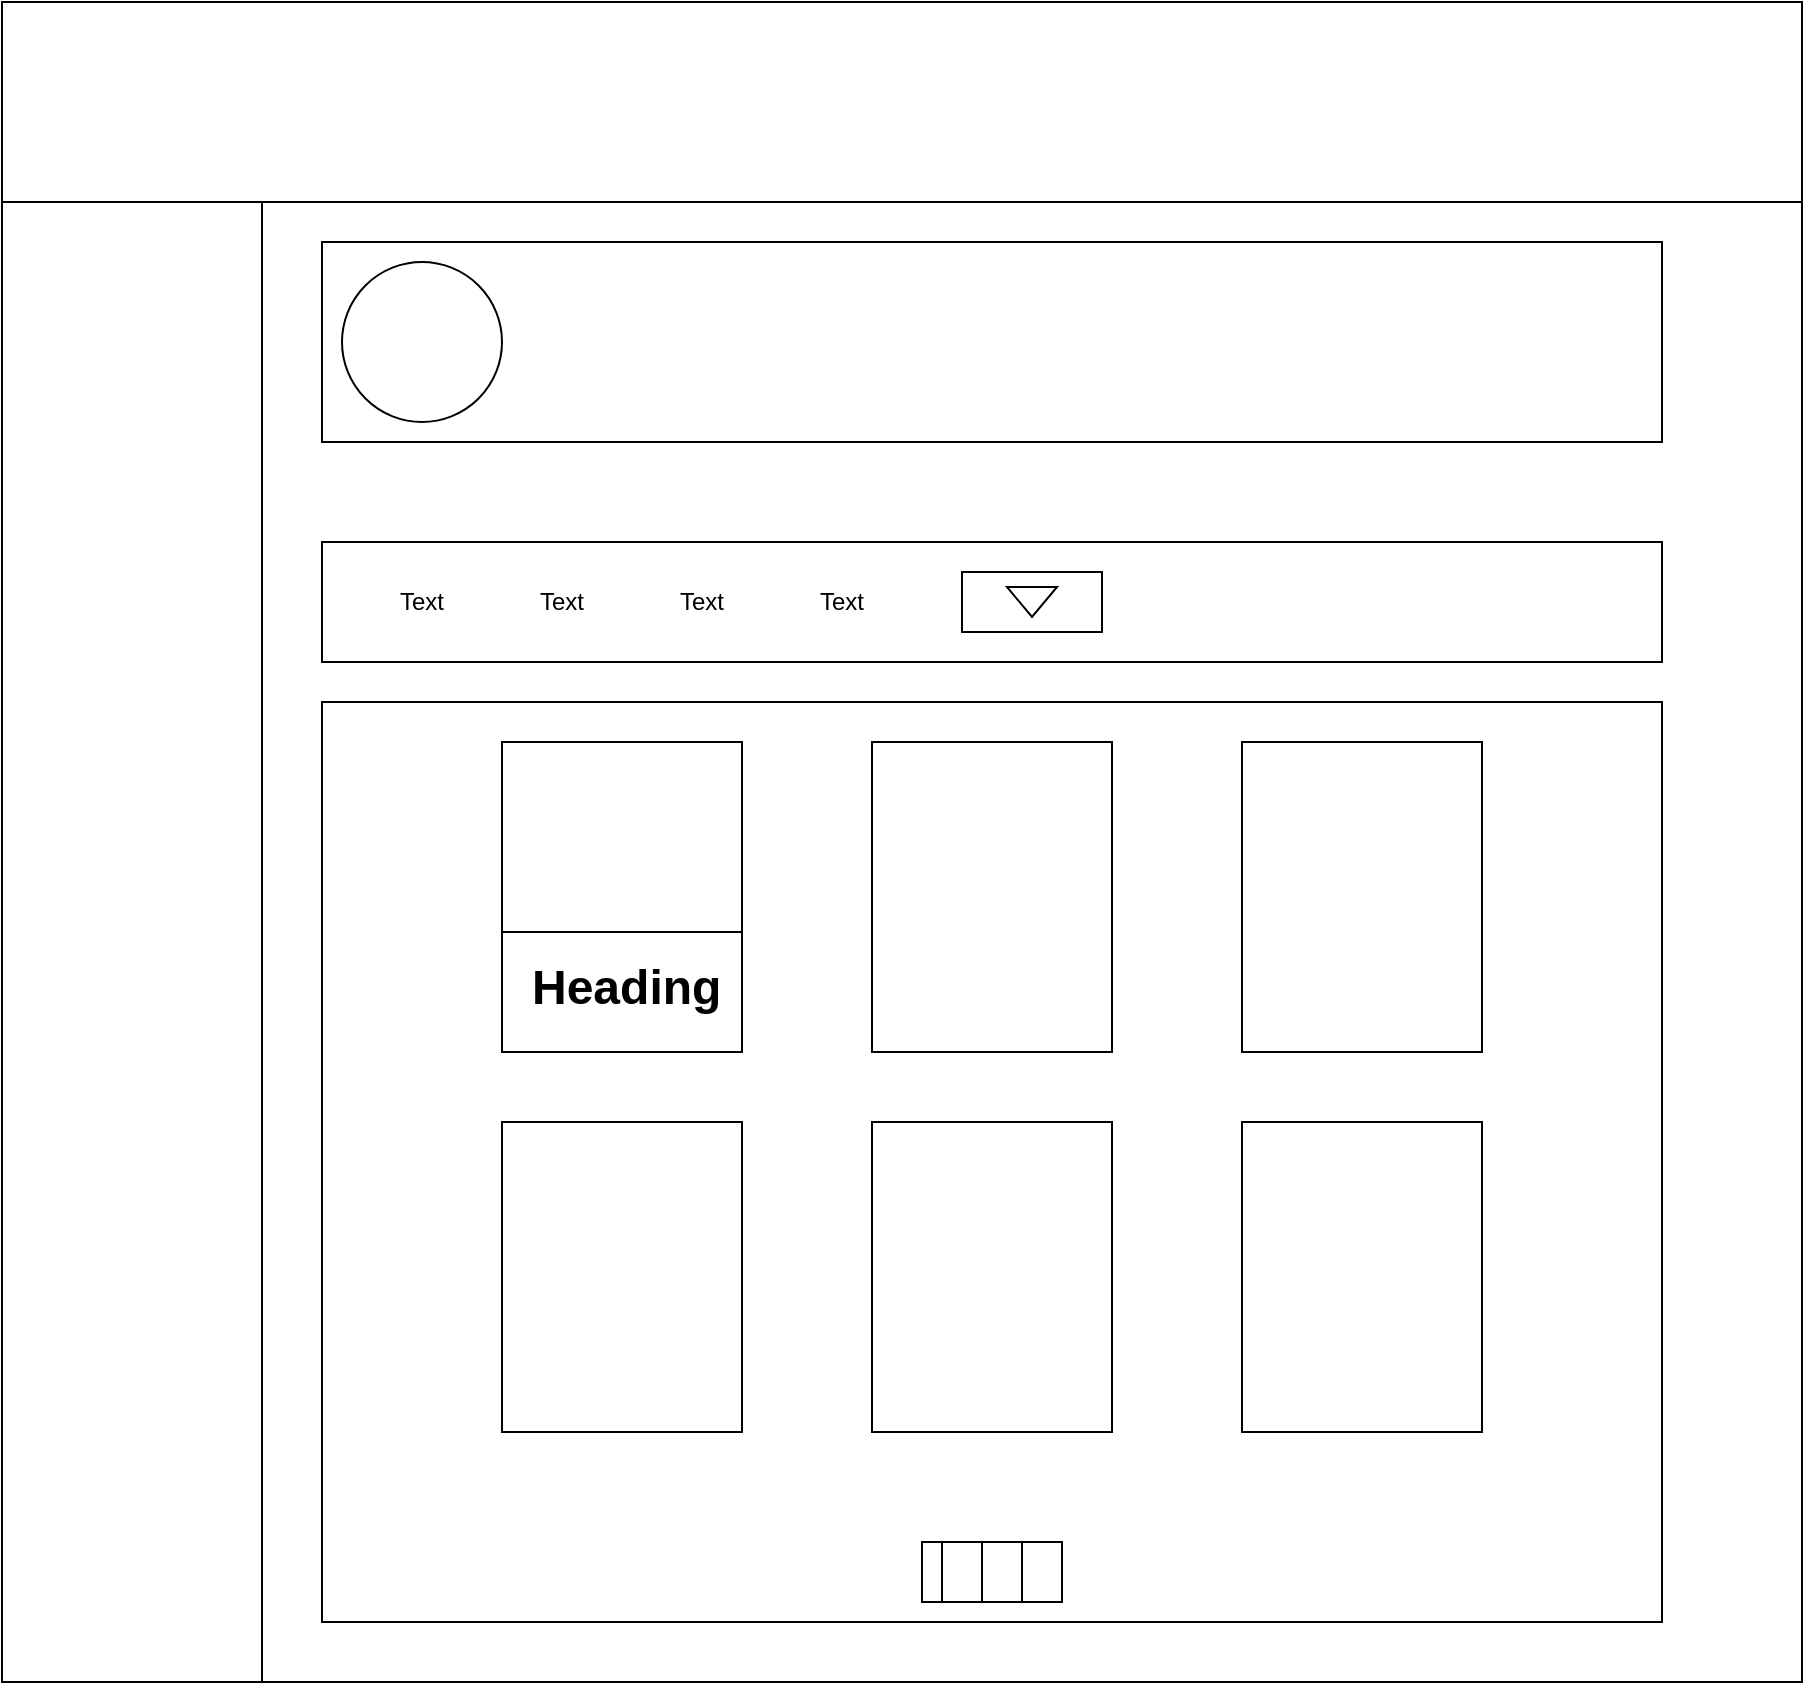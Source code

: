 <mxfile>
    <diagram id="hRfz-vABHomJ9RasZQPV" name="Page-1">
        <mxGraphModel dx="1848" dy="702" grid="1" gridSize="10" guides="1" tooltips="1" connect="1" arrows="1" fold="1" page="1" pageScale="1" pageWidth="850" pageHeight="1100" math="0" shadow="0">
            <root>
                <mxCell id="0"/>
                <mxCell id="1" parent="0"/>
                <mxCell id="2" value="" style="rounded=0;whiteSpace=wrap;html=1;" vertex="1" parent="1">
                    <mxGeometry x="-410" y="170" width="900" height="840" as="geometry"/>
                </mxCell>
                <mxCell id="3" value="" style="rounded=0;whiteSpace=wrap;html=1;" vertex="1" parent="1">
                    <mxGeometry x="-410" y="170" width="900" height="100" as="geometry"/>
                </mxCell>
                <mxCell id="4" value="" style="rounded=0;whiteSpace=wrap;html=1;" vertex="1" parent="1">
                    <mxGeometry x="-410" y="270" width="130" height="740" as="geometry"/>
                </mxCell>
                <mxCell id="5" value="" style="rounded=0;whiteSpace=wrap;html=1;" vertex="1" parent="1">
                    <mxGeometry x="-250" y="290" width="670" height="100" as="geometry"/>
                </mxCell>
                <mxCell id="6" value="" style="ellipse;whiteSpace=wrap;html=1;aspect=fixed;" vertex="1" parent="1">
                    <mxGeometry x="-240" y="300" width="80" height="80" as="geometry"/>
                </mxCell>
                <mxCell id="7" value="" style="rounded=0;whiteSpace=wrap;html=1;" vertex="1" parent="1">
                    <mxGeometry x="-250" y="440" width="670" height="60" as="geometry"/>
                </mxCell>
                <mxCell id="8" value="" style="rounded=0;whiteSpace=wrap;html=1;" vertex="1" parent="1">
                    <mxGeometry x="-250" y="520" width="670" height="460" as="geometry"/>
                </mxCell>
                <mxCell id="13" value="" style="rounded=0;whiteSpace=wrap;html=1;" vertex="1" parent="1">
                    <mxGeometry x="-160" y="540" width="120" height="155" as="geometry"/>
                </mxCell>
                <mxCell id="14" value="" style="rounded=0;whiteSpace=wrap;html=1;" vertex="1" parent="1">
                    <mxGeometry x="210" y="730" width="120" height="155" as="geometry"/>
                </mxCell>
                <mxCell id="15" value="" style="rounded=0;whiteSpace=wrap;html=1;" vertex="1" parent="1">
                    <mxGeometry x="210" y="540" width="120" height="155" as="geometry"/>
                </mxCell>
                <mxCell id="16" value="" style="rounded=0;whiteSpace=wrap;html=1;" vertex="1" parent="1">
                    <mxGeometry x="25" y="540" width="120" height="155" as="geometry"/>
                </mxCell>
                <mxCell id="18" value="" style="rounded=0;whiteSpace=wrap;html=1;" vertex="1" parent="1">
                    <mxGeometry x="-160" y="730" width="120" height="155" as="geometry"/>
                </mxCell>
                <mxCell id="19" value="" style="rounded=0;whiteSpace=wrap;html=1;" vertex="1" parent="1">
                    <mxGeometry x="25" y="730" width="120" height="155" as="geometry"/>
                </mxCell>
                <mxCell id="21" value="Text" style="text;html=1;strokeColor=none;fillColor=none;align=center;verticalAlign=middle;whiteSpace=wrap;rounded=0;" vertex="1" parent="1">
                    <mxGeometry x="-230" y="455" width="60" height="30" as="geometry"/>
                </mxCell>
                <mxCell id="22" value="Text" style="text;html=1;strokeColor=none;fillColor=none;align=center;verticalAlign=middle;whiteSpace=wrap;rounded=0;" vertex="1" parent="1">
                    <mxGeometry x="-160" y="455" width="60" height="30" as="geometry"/>
                </mxCell>
                <mxCell id="23" value="Text" style="text;html=1;strokeColor=none;fillColor=none;align=center;verticalAlign=middle;whiteSpace=wrap;rounded=0;" vertex="1" parent="1">
                    <mxGeometry x="-90" y="455" width="60" height="30" as="geometry"/>
                </mxCell>
                <mxCell id="24" value="Text" style="text;html=1;strokeColor=none;fillColor=none;align=center;verticalAlign=middle;whiteSpace=wrap;rounded=0;" vertex="1" parent="1">
                    <mxGeometry x="-20" y="455" width="60" height="30" as="geometry"/>
                </mxCell>
                <mxCell id="25" value="" style="rounded=0;whiteSpace=wrap;html=1;" vertex="1" parent="1">
                    <mxGeometry x="70" y="455" width="70" height="30" as="geometry"/>
                </mxCell>
                <mxCell id="26" value="" style="triangle;whiteSpace=wrap;html=1;rotation=90;" vertex="1" parent="1">
                    <mxGeometry x="97.5" y="457.5" width="15" height="25" as="geometry"/>
                </mxCell>
                <mxCell id="27" value="" style="rounded=0;whiteSpace=wrap;html=1;" vertex="1" parent="1">
                    <mxGeometry x="-160" y="635" width="120" height="60" as="geometry"/>
                </mxCell>
                <mxCell id="28" value="&lt;h1&gt;Heading&lt;/h1&gt;&lt;p&gt;Lorem ipsum dolor sit amet, consectetur adipisicing elit, sed do eiusmod tempor incididunt ut labore et dolore magna aliqua.&lt;/p&gt;" style="text;html=1;strokeColor=none;fillColor=none;spacing=5;spacingTop=-20;whiteSpace=wrap;overflow=hidden;rounded=0;" vertex="1" parent="1">
                    <mxGeometry x="-150" y="642.5" width="120" height="45" as="geometry"/>
                </mxCell>
                <mxCell id="31" value="" style="rounded=0;whiteSpace=wrap;html=1;" vertex="1" parent="1">
                    <mxGeometry x="50" y="940" width="70" height="30" as="geometry"/>
                </mxCell>
                <mxCell id="32" value="" style="rounded=0;whiteSpace=wrap;html=1;" vertex="1" parent="1">
                    <mxGeometry x="60" y="940" width="20" height="30" as="geometry"/>
                </mxCell>
                <mxCell id="34" value="" style="rounded=0;whiteSpace=wrap;html=1;" vertex="1" parent="1">
                    <mxGeometry x="80" y="940" width="20" height="30" as="geometry"/>
                </mxCell>
            </root>
        </mxGraphModel>
    </diagram>
</mxfile>